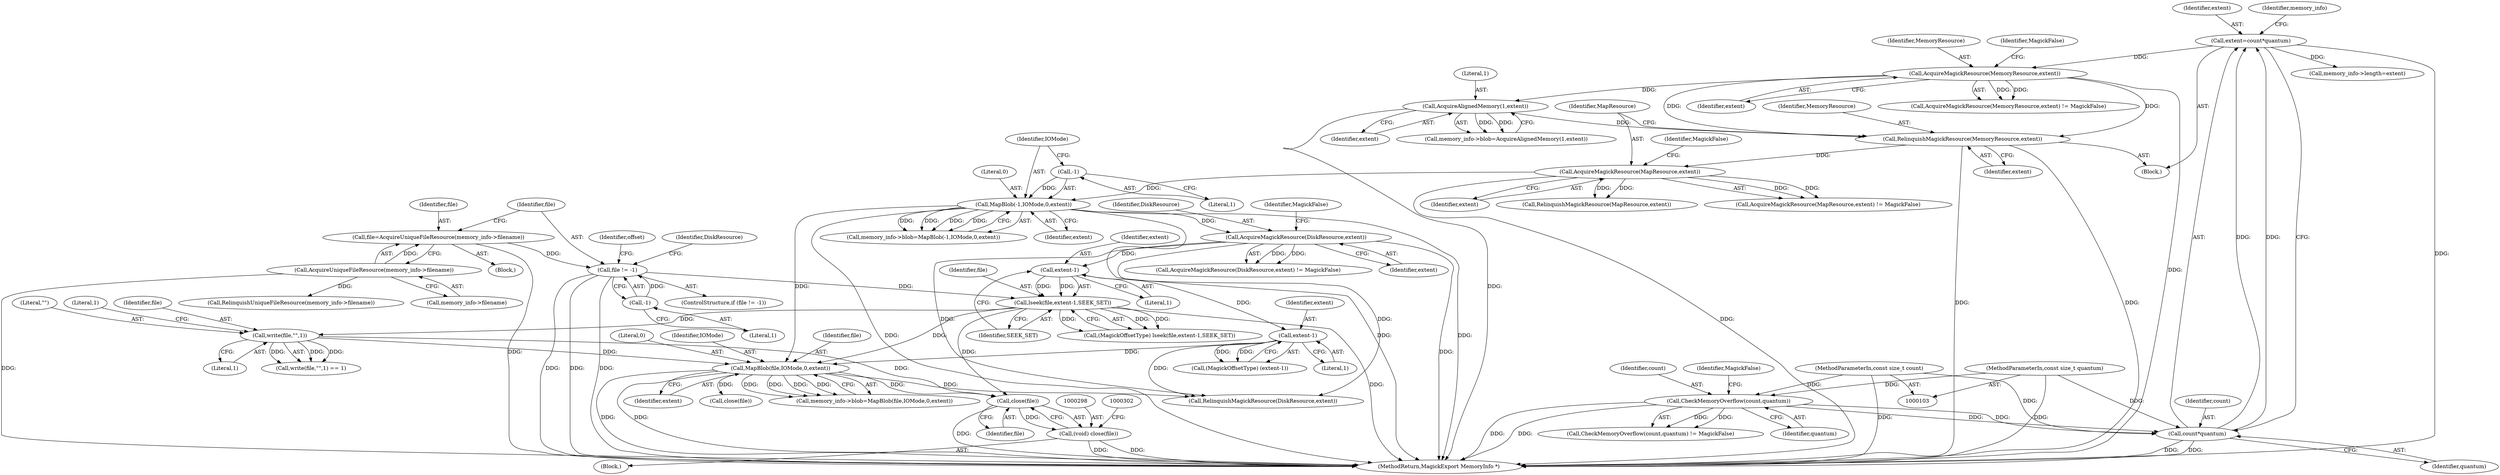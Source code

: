 digraph "1_ImageMagick_0474237508f39c4f783208123431815f1ededb76_5@API" {
"1000299" [label="(Call,close(file))"];
"1000274" [label="(Call,MapBlob(file,IOMode,0,extent))"];
"1000264" [label="(Call,write(file,\"\",1))"];
"1000248" [label="(Call,lseek(file,extent-1,SEEK_SET))"];
"1000238" [label="(Call,file != -1)"];
"1000231" [label="(Call,file=AcquireUniqueFileResource(memory_info->filename))"];
"1000233" [label="(Call,AcquireUniqueFileResource(memory_info->filename))"];
"1000240" [label="(Call,-1)"];
"1000250" [label="(Call,extent-1)"];
"1000225" [label="(Call,AcquireMagickResource(DiskResource,extent))"];
"1000203" [label="(Call,MapBlob(-1,IOMode,0,extent))"];
"1000204" [label="(Call,-1)"];
"1000194" [label="(Call,AcquireMagickResource(MapResource,extent))"];
"1000189" [label="(Call,RelinquishMagickResource(MemoryResource,extent))"];
"1000163" [label="(Call,AcquireMagickResource(MemoryResource,extent))"];
"1000146" [label="(Call,extent=count*quantum)"];
"1000148" [label="(Call,count*quantum)"];
"1000111" [label="(Call,CheckMemoryOverflow(count,quantum))"];
"1000104" [label="(MethodParameterIn,const size_t count)"];
"1000105" [label="(MethodParameterIn,const size_t quantum)"];
"1000172" [label="(Call,AcquireAlignedMemory(1,extent))"];
"1000260" [label="(Call,extent-1)"];
"1000297" [label="(Call,(void) close(file))"];
"1000263" [label="(Call,write(file,\"\",1) == 1)"];
"1000274" [label="(Call,MapBlob(file,IOMode,0,extent))"];
"1000150" [label="(Identifier,quantum)"];
"1000249" [label="(Identifier,file)"];
"1000163" [label="(Call,AcquireMagickResource(MemoryResource,extent))"];
"1000245" [label="(Identifier,offset)"];
"1000191" [label="(Identifier,extent)"];
"1000250" [label="(Call,extent-1)"];
"1000303" [label="(Call,RelinquishUniqueFileResource(memory_info->filename))"];
"1000199" [label="(Call,memory_info->blob=MapBlob(-1,IOMode,0,extent))"];
"1000232" [label="(Identifier,file)"];
"1000266" [label="(Literal,\"\")"];
"1000297" [label="(Call,(void) close(file))"];
"1000229" [label="(Block,)"];
"1000165" [label="(Identifier,extent)"];
"1000275" [label="(Identifier,file)"];
"1000196" [label="(Identifier,extent)"];
"1000239" [label="(Identifier,file)"];
"1000270" [label="(Call,memory_info->blob=MapBlob(file,IOMode,0,extent))"];
"1000278" [label="(Identifier,extent)"];
"1000172" [label="(Call,AcquireAlignedMemory(1,extent))"];
"1000147" [label="(Identifier,extent)"];
"1000228" [label="(Identifier,MagickFalse)"];
"1000166" [label="(Identifier,MagickFalse)"];
"1000300" [label="(Identifier,file)"];
"1000104" [label="(MethodParameterIn,const size_t count)"];
"1000288" [label="(Call,close(file))"];
"1000261" [label="(Identifier,extent)"];
"1000277" [label="(Literal,0)"];
"1000203" [label="(Call,MapBlob(-1,IOMode,0,extent))"];
"1000148" [label="(Call,count*quantum)"];
"1000299" [label="(Call,close(file))"];
"1000205" [label="(Literal,1)"];
"1000174" [label="(Identifier,extent)"];
"1000149" [label="(Identifier,count)"];
"1000260" [label="(Call,extent-1)"];
"1000164" [label="(Identifier,MemoryResource)"];
"1000190" [label="(Identifier,MemoryResource)"];
"1000233" [label="(Call,AcquireUniqueFileResource(memory_info->filename))"];
"1000313" [label="(Call,RelinquishMagickResource(DiskResource,extent))"];
"1000151" [label="(Call,memory_info->length=extent)"];
"1000207" [label="(Literal,0)"];
"1000237" [label="(ControlStructure,if (file != -1))"];
"1000267" [label="(Literal,1)"];
"1000231" [label="(Call,file=AcquireUniqueFileResource(memory_info->filename))"];
"1000251" [label="(Identifier,extent)"];
"1000268" [label="(Literal,1)"];
"1000240" [label="(Call,-1)"];
"1000224" [label="(Call,AcquireMagickResource(DiskResource,extent) != MagickFalse)"];
"1000111" [label="(Call,CheckMemoryOverflow(count,quantum))"];
"1000225" [label="(Call,AcquireMagickResource(DiskResource,extent))"];
"1000189" [label="(Call,RelinquishMagickResource(MemoryResource,extent))"];
"1000168" [label="(Call,memory_info->blob=AcquireAlignedMemory(1,extent))"];
"1000314" [label="(Identifier,DiskResource)"];
"1000264" [label="(Call,write(file,\"\",1))"];
"1000206" [label="(Identifier,IOMode)"];
"1000110" [label="(Call,CheckMemoryOverflow(count,quantum) != MagickFalse)"];
"1000195" [label="(Identifier,MapResource)"];
"1000112" [label="(Identifier,count)"];
"1000153" [label="(Identifier,memory_info)"];
"1000253" [label="(Identifier,SEEK_SET)"];
"1000234" [label="(Call,memory_info->filename)"];
"1000248" [label="(Call,lseek(file,extent-1,SEEK_SET))"];
"1000246" [label="(Call,(MagickOffsetType) lseek(file,extent-1,SEEK_SET))"];
"1000197" [label="(Identifier,MagickFalse)"];
"1000146" [label="(Call,extent=count*quantum)"];
"1000265" [label="(Identifier,file)"];
"1000162" [label="(Call,AcquireMagickResource(MemoryResource,extent) != MagickFalse)"];
"1000194" [label="(Call,AcquireMagickResource(MapResource,extent))"];
"1000204" [label="(Call,-1)"];
"1000242" [label="(Block,)"];
"1000262" [label="(Literal,1)"];
"1000258" [label="(Call,(MagickOffsetType) (extent-1))"];
"1000113" [label="(Identifier,quantum)"];
"1000173" [label="(Literal,1)"];
"1000241" [label="(Literal,1)"];
"1000208" [label="(Identifier,extent)"];
"1000114" [label="(Identifier,MagickFalse)"];
"1000238" [label="(Call,file != -1)"];
"1000227" [label="(Identifier,extent)"];
"1000355" [label="(MethodReturn,MagickExport MemoryInfo *)"];
"1000193" [label="(Call,AcquireMagickResource(MapResource,extent) != MagickFalse)"];
"1000316" [label="(Call,RelinquishMagickResource(MapResource,extent))"];
"1000105" [label="(MethodParameterIn,const size_t quantum)"];
"1000252" [label="(Literal,1)"];
"1000276" [label="(Identifier,IOMode)"];
"1000106" [label="(Block,)"];
"1000226" [label="(Identifier,DiskResource)"];
"1000299" -> "1000297"  [label="AST: "];
"1000299" -> "1000300"  [label="CFG: "];
"1000300" -> "1000299"  [label="AST: "];
"1000297" -> "1000299"  [label="CFG: "];
"1000299" -> "1000355"  [label="DDG: "];
"1000299" -> "1000297"  [label="DDG: "];
"1000274" -> "1000299"  [label="DDG: "];
"1000264" -> "1000299"  [label="DDG: "];
"1000248" -> "1000299"  [label="DDG: "];
"1000274" -> "1000270"  [label="AST: "];
"1000274" -> "1000278"  [label="CFG: "];
"1000275" -> "1000274"  [label="AST: "];
"1000276" -> "1000274"  [label="AST: "];
"1000277" -> "1000274"  [label="AST: "];
"1000278" -> "1000274"  [label="AST: "];
"1000270" -> "1000274"  [label="CFG: "];
"1000274" -> "1000355"  [label="DDG: "];
"1000274" -> "1000355"  [label="DDG: "];
"1000274" -> "1000270"  [label="DDG: "];
"1000274" -> "1000270"  [label="DDG: "];
"1000274" -> "1000270"  [label="DDG: "];
"1000274" -> "1000270"  [label="DDG: "];
"1000264" -> "1000274"  [label="DDG: "];
"1000248" -> "1000274"  [label="DDG: "];
"1000203" -> "1000274"  [label="DDG: "];
"1000260" -> "1000274"  [label="DDG: "];
"1000274" -> "1000288"  [label="DDG: "];
"1000274" -> "1000313"  [label="DDG: "];
"1000264" -> "1000263"  [label="AST: "];
"1000264" -> "1000267"  [label="CFG: "];
"1000265" -> "1000264"  [label="AST: "];
"1000266" -> "1000264"  [label="AST: "];
"1000267" -> "1000264"  [label="AST: "];
"1000268" -> "1000264"  [label="CFG: "];
"1000264" -> "1000263"  [label="DDG: "];
"1000264" -> "1000263"  [label="DDG: "];
"1000264" -> "1000263"  [label="DDG: "];
"1000248" -> "1000264"  [label="DDG: "];
"1000248" -> "1000246"  [label="AST: "];
"1000248" -> "1000253"  [label="CFG: "];
"1000249" -> "1000248"  [label="AST: "];
"1000250" -> "1000248"  [label="AST: "];
"1000253" -> "1000248"  [label="AST: "];
"1000246" -> "1000248"  [label="CFG: "];
"1000248" -> "1000355"  [label="DDG: "];
"1000248" -> "1000246"  [label="DDG: "];
"1000248" -> "1000246"  [label="DDG: "];
"1000248" -> "1000246"  [label="DDG: "];
"1000238" -> "1000248"  [label="DDG: "];
"1000250" -> "1000248"  [label="DDG: "];
"1000250" -> "1000248"  [label="DDG: "];
"1000238" -> "1000237"  [label="AST: "];
"1000238" -> "1000240"  [label="CFG: "];
"1000239" -> "1000238"  [label="AST: "];
"1000240" -> "1000238"  [label="AST: "];
"1000245" -> "1000238"  [label="CFG: "];
"1000314" -> "1000238"  [label="CFG: "];
"1000238" -> "1000355"  [label="DDG: "];
"1000238" -> "1000355"  [label="DDG: "];
"1000238" -> "1000355"  [label="DDG: "];
"1000231" -> "1000238"  [label="DDG: "];
"1000240" -> "1000238"  [label="DDG: "];
"1000231" -> "1000229"  [label="AST: "];
"1000231" -> "1000233"  [label="CFG: "];
"1000232" -> "1000231"  [label="AST: "];
"1000233" -> "1000231"  [label="AST: "];
"1000239" -> "1000231"  [label="CFG: "];
"1000231" -> "1000355"  [label="DDG: "];
"1000233" -> "1000231"  [label="DDG: "];
"1000233" -> "1000234"  [label="CFG: "];
"1000234" -> "1000233"  [label="AST: "];
"1000233" -> "1000355"  [label="DDG: "];
"1000233" -> "1000303"  [label="DDG: "];
"1000240" -> "1000241"  [label="CFG: "];
"1000241" -> "1000240"  [label="AST: "];
"1000250" -> "1000252"  [label="CFG: "];
"1000251" -> "1000250"  [label="AST: "];
"1000252" -> "1000250"  [label="AST: "];
"1000253" -> "1000250"  [label="CFG: "];
"1000225" -> "1000250"  [label="DDG: "];
"1000250" -> "1000260"  [label="DDG: "];
"1000225" -> "1000224"  [label="AST: "];
"1000225" -> "1000227"  [label="CFG: "];
"1000226" -> "1000225"  [label="AST: "];
"1000227" -> "1000225"  [label="AST: "];
"1000228" -> "1000225"  [label="CFG: "];
"1000225" -> "1000355"  [label="DDG: "];
"1000225" -> "1000224"  [label="DDG: "];
"1000225" -> "1000224"  [label="DDG: "];
"1000203" -> "1000225"  [label="DDG: "];
"1000225" -> "1000313"  [label="DDG: "];
"1000225" -> "1000313"  [label="DDG: "];
"1000203" -> "1000199"  [label="AST: "];
"1000203" -> "1000208"  [label="CFG: "];
"1000204" -> "1000203"  [label="AST: "];
"1000206" -> "1000203"  [label="AST: "];
"1000207" -> "1000203"  [label="AST: "];
"1000208" -> "1000203"  [label="AST: "];
"1000199" -> "1000203"  [label="CFG: "];
"1000203" -> "1000355"  [label="DDG: "];
"1000203" -> "1000355"  [label="DDG: "];
"1000203" -> "1000355"  [label="DDG: "];
"1000203" -> "1000199"  [label="DDG: "];
"1000203" -> "1000199"  [label="DDG: "];
"1000203" -> "1000199"  [label="DDG: "];
"1000203" -> "1000199"  [label="DDG: "];
"1000204" -> "1000203"  [label="DDG: "];
"1000194" -> "1000203"  [label="DDG: "];
"1000204" -> "1000205"  [label="CFG: "];
"1000205" -> "1000204"  [label="AST: "];
"1000206" -> "1000204"  [label="CFG: "];
"1000194" -> "1000193"  [label="AST: "];
"1000194" -> "1000196"  [label="CFG: "];
"1000195" -> "1000194"  [label="AST: "];
"1000196" -> "1000194"  [label="AST: "];
"1000197" -> "1000194"  [label="CFG: "];
"1000194" -> "1000355"  [label="DDG: "];
"1000194" -> "1000193"  [label="DDG: "];
"1000194" -> "1000193"  [label="DDG: "];
"1000189" -> "1000194"  [label="DDG: "];
"1000194" -> "1000316"  [label="DDG: "];
"1000194" -> "1000316"  [label="DDG: "];
"1000189" -> "1000106"  [label="AST: "];
"1000189" -> "1000191"  [label="CFG: "];
"1000190" -> "1000189"  [label="AST: "];
"1000191" -> "1000189"  [label="AST: "];
"1000195" -> "1000189"  [label="CFG: "];
"1000189" -> "1000355"  [label="DDG: "];
"1000189" -> "1000355"  [label="DDG: "];
"1000163" -> "1000189"  [label="DDG: "];
"1000163" -> "1000189"  [label="DDG: "];
"1000172" -> "1000189"  [label="DDG: "];
"1000163" -> "1000162"  [label="AST: "];
"1000163" -> "1000165"  [label="CFG: "];
"1000164" -> "1000163"  [label="AST: "];
"1000165" -> "1000163"  [label="AST: "];
"1000166" -> "1000163"  [label="CFG: "];
"1000163" -> "1000355"  [label="DDG: "];
"1000163" -> "1000162"  [label="DDG: "];
"1000163" -> "1000162"  [label="DDG: "];
"1000146" -> "1000163"  [label="DDG: "];
"1000163" -> "1000172"  [label="DDG: "];
"1000146" -> "1000106"  [label="AST: "];
"1000146" -> "1000148"  [label="CFG: "];
"1000147" -> "1000146"  [label="AST: "];
"1000148" -> "1000146"  [label="AST: "];
"1000153" -> "1000146"  [label="CFG: "];
"1000146" -> "1000355"  [label="DDG: "];
"1000148" -> "1000146"  [label="DDG: "];
"1000148" -> "1000146"  [label="DDG: "];
"1000146" -> "1000151"  [label="DDG: "];
"1000148" -> "1000150"  [label="CFG: "];
"1000149" -> "1000148"  [label="AST: "];
"1000150" -> "1000148"  [label="AST: "];
"1000148" -> "1000355"  [label="DDG: "];
"1000148" -> "1000355"  [label="DDG: "];
"1000111" -> "1000148"  [label="DDG: "];
"1000111" -> "1000148"  [label="DDG: "];
"1000104" -> "1000148"  [label="DDG: "];
"1000105" -> "1000148"  [label="DDG: "];
"1000111" -> "1000110"  [label="AST: "];
"1000111" -> "1000113"  [label="CFG: "];
"1000112" -> "1000111"  [label="AST: "];
"1000113" -> "1000111"  [label="AST: "];
"1000114" -> "1000111"  [label="CFG: "];
"1000111" -> "1000355"  [label="DDG: "];
"1000111" -> "1000355"  [label="DDG: "];
"1000111" -> "1000110"  [label="DDG: "];
"1000111" -> "1000110"  [label="DDG: "];
"1000104" -> "1000111"  [label="DDG: "];
"1000105" -> "1000111"  [label="DDG: "];
"1000104" -> "1000103"  [label="AST: "];
"1000104" -> "1000355"  [label="DDG: "];
"1000105" -> "1000103"  [label="AST: "];
"1000105" -> "1000355"  [label="DDG: "];
"1000172" -> "1000168"  [label="AST: "];
"1000172" -> "1000174"  [label="CFG: "];
"1000173" -> "1000172"  [label="AST: "];
"1000174" -> "1000172"  [label="AST: "];
"1000168" -> "1000172"  [label="CFG: "];
"1000172" -> "1000355"  [label="DDG: "];
"1000172" -> "1000168"  [label="DDG: "];
"1000172" -> "1000168"  [label="DDG: "];
"1000260" -> "1000258"  [label="AST: "];
"1000260" -> "1000262"  [label="CFG: "];
"1000261" -> "1000260"  [label="AST: "];
"1000262" -> "1000260"  [label="AST: "];
"1000258" -> "1000260"  [label="CFG: "];
"1000260" -> "1000258"  [label="DDG: "];
"1000260" -> "1000258"  [label="DDG: "];
"1000260" -> "1000313"  [label="DDG: "];
"1000297" -> "1000242"  [label="AST: "];
"1000298" -> "1000297"  [label="AST: "];
"1000302" -> "1000297"  [label="CFG: "];
"1000297" -> "1000355"  [label="DDG: "];
"1000297" -> "1000355"  [label="DDG: "];
}
